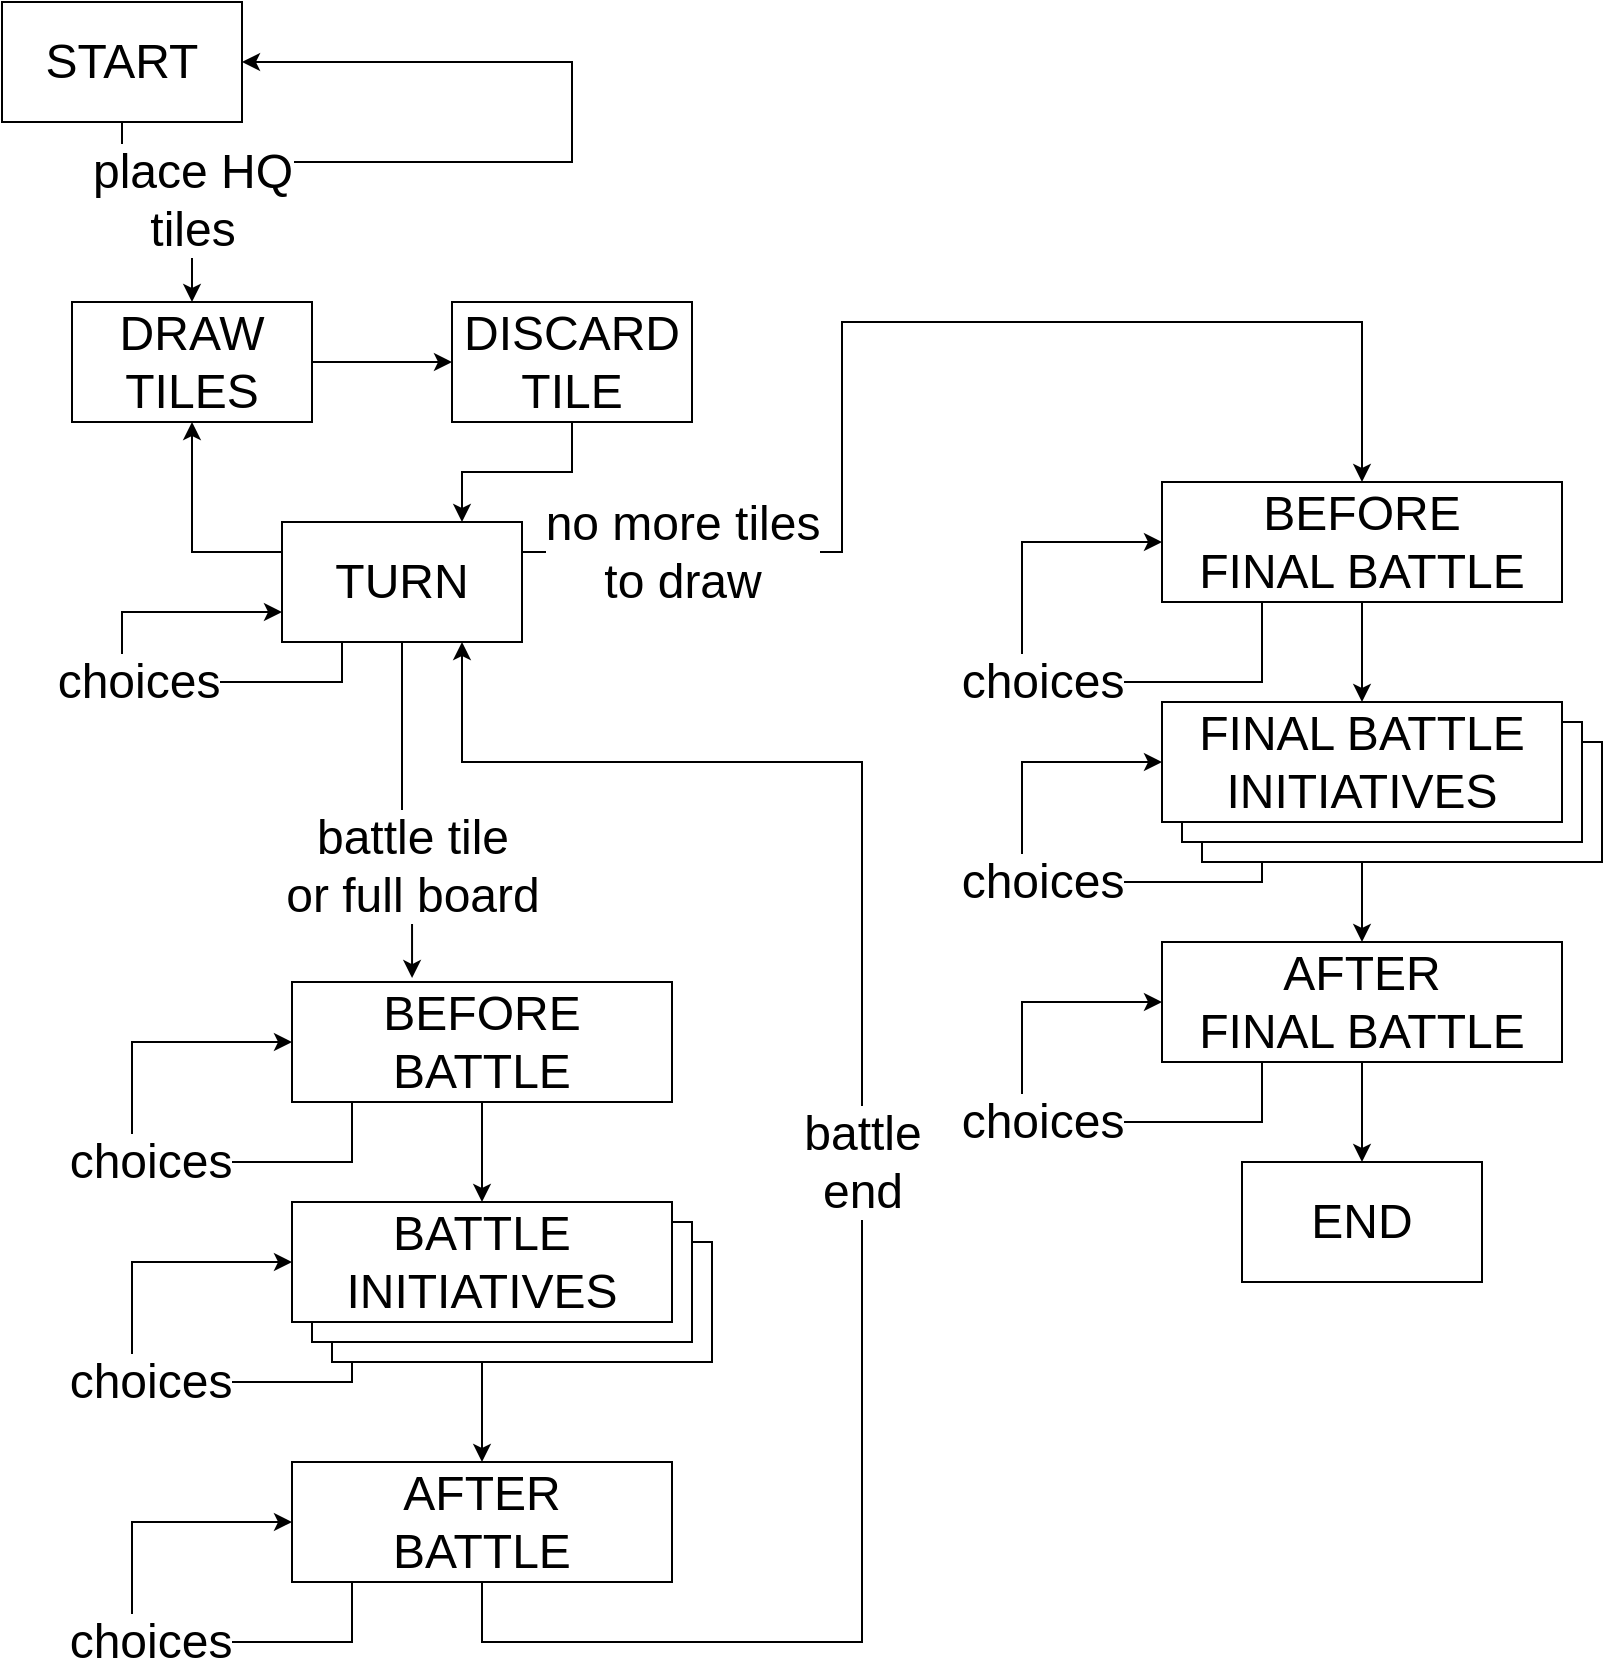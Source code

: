 <mxfile version="13.3.9" type="device"><diagram id="UBJmwYKqOdvfG3LlPTno" name="Page-1"><mxGraphModel dx="1119" dy="934" grid="1" gridSize="10" guides="1" tooltips="1" connect="1" arrows="1" fold="1" page="1" pageScale="1" pageWidth="827" pageHeight="900" math="0" shadow="0"><root><mxCell id="0"/><mxCell id="1" parent="0"/><mxCell id="m44o3vR1UFn9PIo1_9zR-35" style="edgeStyle=orthogonalEdgeStyle;rounded=0;orthogonalLoop=1;jettySize=auto;html=1;exitX=0.5;exitY=1;exitDx=0;exitDy=0;entryX=0.5;entryY=0;entryDx=0;entryDy=0;labelBackgroundColor=#ffffff;fontSize=24;" edge="1" parent="1" source="m44o3vR1UFn9PIo1_9zR-8" target="m44o3vR1UFn9PIo1_9zR-9"><mxGeometry relative="1" as="geometry"/></mxCell><mxCell id="m44o3vR1UFn9PIo1_9zR-34" style="edgeStyle=orthogonalEdgeStyle;rounded=0;orthogonalLoop=1;jettySize=auto;html=1;exitX=0.5;exitY=1;exitDx=0;exitDy=0;entryX=0.5;entryY=0;entryDx=0;entryDy=0;labelBackgroundColor=#ffffff;fontSize=24;" edge="1" parent="1" source="m44o3vR1UFn9PIo1_9zR-17" target="m44o3vR1UFn9PIo1_9zR-18"><mxGeometry relative="1" as="geometry"/></mxCell><mxCell id="m44o3vR1UFn9PIo1_9zR-14" value="choices" style="edgeStyle=orthogonalEdgeStyle;rounded=0;orthogonalLoop=1;jettySize=auto;html=1;exitX=0.25;exitY=1;exitDx=0;exitDy=0;entryX=0;entryY=0.5;entryDx=0;entryDy=0;labelBackgroundColor=#ffffff;fontSize=24;" edge="1" parent="1" source="m44o3vR1UFn9PIo1_9zR-8" target="m44o3vR1UFn9PIo1_9zR-8"><mxGeometry relative="1" as="geometry"><Array as="points"><mxPoint x="189" y="700"/><mxPoint x="189" y="730"/><mxPoint x="79" y="730"/><mxPoint x="79" y="670"/></Array></mxGeometry></mxCell><mxCell id="m44o3vR1UFn9PIo1_9zR-26" value="choices" style="edgeStyle=orthogonalEdgeStyle;rounded=0;orthogonalLoop=1;jettySize=auto;html=1;exitX=0.25;exitY=1;exitDx=0;exitDy=0;entryX=0;entryY=0.5;entryDx=0;entryDy=0;labelBackgroundColor=#ffffff;fontSize=24;" edge="1" parent="1" source="m44o3vR1UFn9PIo1_9zR-17" target="m44o3vR1UFn9PIo1_9zR-17"><mxGeometry relative="1" as="geometry"><Array as="points"><mxPoint x="644" y="480"/><mxPoint x="524" y="480"/><mxPoint x="524" y="420"/></Array></mxGeometry></mxCell><mxCell id="m44o3vR1UFn9PIo1_9zR-33" value="&lt;div&gt;&lt;br&gt;&lt;/div&gt;" style="rounded=0;whiteSpace=wrap;html=1;fontSize=24;" vertex="1" parent="1"><mxGeometry x="614" y="410" width="200" height="60" as="geometry"/></mxCell><mxCell id="m44o3vR1UFn9PIo1_9zR-32" value="&lt;div&gt;&lt;br&gt;&lt;/div&gt;" style="rounded=0;whiteSpace=wrap;html=1;fontSize=24;" vertex="1" parent="1"><mxGeometry x="604" y="400" width="200" height="60" as="geometry"/></mxCell><mxCell id="m44o3vR1UFn9PIo1_9zR-31" value="&lt;div&gt;&lt;br&gt;&lt;/div&gt;" style="rounded=0;whiteSpace=wrap;html=1;fontSize=24;" vertex="1" parent="1"><mxGeometry x="179" y="660" width="190" height="60" as="geometry"/></mxCell><mxCell id="m44o3vR1UFn9PIo1_9zR-30" value="&lt;div&gt;&lt;br&gt;&lt;/div&gt;" style="rounded=0;whiteSpace=wrap;html=1;fontSize=24;" vertex="1" parent="1"><mxGeometry x="169" y="650" width="190" height="60" as="geometry"/></mxCell><mxCell id="m44o3vR1UFn9PIo1_9zR-5" style="edgeStyle=orthogonalEdgeStyle;rounded=0;orthogonalLoop=1;jettySize=auto;html=1;exitX=0.5;exitY=1;exitDx=0;exitDy=0;entryX=1;entryY=0.5;entryDx=0;entryDy=0;fontSize=24;" edge="1" parent="1" source="m44o3vR1UFn9PIo1_9zR-1" target="m44o3vR1UFn9PIo1_9zR-1"><mxGeometry relative="1" as="geometry"><Array as="points"><mxPoint x="74" y="120"/><mxPoint x="299" y="120"/><mxPoint x="299" y="70"/></Array></mxGeometry></mxCell><mxCell id="m44o3vR1UFn9PIo1_9zR-4" value="&lt;div&gt;place HQ&lt;/div&gt;&lt;div&gt;tiles&lt;br&gt;&lt;/div&gt;" style="edgeStyle=orthogonalEdgeStyle;rounded=0;orthogonalLoop=1;jettySize=auto;html=1;exitX=0.5;exitY=1;exitDx=0;exitDy=0;fontSize=24;labelBackgroundColor=#ffffff;entryX=0.5;entryY=0;entryDx=0;entryDy=0;" edge="1" parent="1" source="m44o3vR1UFn9PIo1_9zR-1" target="m44o3vR1UFn9PIo1_9zR-2"><mxGeometry x="0.172" relative="1" as="geometry"><mxPoint x="109" y="240" as="targetPoint"/><Array as="points"><mxPoint x="74" y="120"/><mxPoint x="109" y="120"/></Array><mxPoint as="offset"/></mxGeometry></mxCell><mxCell id="m44o3vR1UFn9PIo1_9zR-1" value="&lt;font style=&quot;font-size: 24px;&quot;&gt;START&lt;/font&gt;" style="rounded=0;whiteSpace=wrap;html=1;fontSize=24;" vertex="1" parent="1"><mxGeometry x="14" y="40" width="120" height="60" as="geometry"/></mxCell><mxCell id="m44o3vR1UFn9PIo1_9zR-21" value="no more tiles&lt;br&gt;to draw" style="edgeStyle=orthogonalEdgeStyle;rounded=0;orthogonalLoop=1;jettySize=auto;html=1;labelBackgroundColor=#ffffff;fontSize=24;exitX=1;exitY=0.25;exitDx=0;exitDy=0;" edge="1" parent="1" source="m44o3vR1UFn9PIo1_9zR-37" target="m44o3vR1UFn9PIo1_9zR-16"><mxGeometry x="-0.74" relative="1" as="geometry"><mxPoint x="464" y="170" as="sourcePoint"/><Array as="points"><mxPoint x="434" y="315"/><mxPoint x="434" y="200"/><mxPoint x="694" y="200"/></Array><mxPoint as="offset"/></mxGeometry></mxCell><mxCell id="m44o3vR1UFn9PIo1_9zR-29" value="battle tile&lt;br&gt;or full board" style="edgeStyle=orthogonalEdgeStyle;rounded=0;orthogonalLoop=1;jettySize=auto;html=1;entryX=0.316;entryY=-0.033;entryDx=0;entryDy=0;entryPerimeter=0;labelBackgroundColor=#ffffff;fontSize=24;exitX=0.5;exitY=1;exitDx=0;exitDy=0;" edge="1" parent="1" source="m44o3vR1UFn9PIo1_9zR-37" target="m44o3vR1UFn9PIo1_9zR-3"><mxGeometry x="0.351" relative="1" as="geometry"><mxPoint x="219" y="380" as="sourcePoint"/><mxPoint as="offset"/></mxGeometry></mxCell><mxCell id="m44o3vR1UFn9PIo1_9zR-40" style="edgeStyle=orthogonalEdgeStyle;rounded=0;orthogonalLoop=1;jettySize=auto;html=1;exitX=1;exitY=0.5;exitDx=0;exitDy=0;entryX=0;entryY=0.5;entryDx=0;entryDy=0;labelBackgroundColor=#ffffff;fontSize=24;" edge="1" parent="1" source="m44o3vR1UFn9PIo1_9zR-2" target="m44o3vR1UFn9PIo1_9zR-36"><mxGeometry relative="1" as="geometry"/></mxCell><mxCell id="m44o3vR1UFn9PIo1_9zR-2" value="DRAW TILES" style="rounded=0;whiteSpace=wrap;html=1;fontSize=24;" vertex="1" parent="1"><mxGeometry x="49" y="190" width="120" height="60" as="geometry"/></mxCell><mxCell id="m44o3vR1UFn9PIo1_9zR-10" style="edgeStyle=orthogonalEdgeStyle;rounded=0;orthogonalLoop=1;jettySize=auto;html=1;exitX=0.5;exitY=1;exitDx=0;exitDy=0;entryX=0.5;entryY=0;entryDx=0;entryDy=0;labelBackgroundColor=#ffffff;fontSize=24;" edge="1" parent="1" source="m44o3vR1UFn9PIo1_9zR-3" target="m44o3vR1UFn9PIo1_9zR-8"><mxGeometry relative="1" as="geometry"/></mxCell><mxCell id="m44o3vR1UFn9PIo1_9zR-3" value="&lt;div&gt;BEFORE&lt;/div&gt;&lt;div&gt;BATTLE&lt;br&gt;&lt;/div&gt;" style="rounded=0;whiteSpace=wrap;html=1;fontSize=24;" vertex="1" parent="1"><mxGeometry x="159" y="530" width="190" height="60" as="geometry"/></mxCell><mxCell id="m44o3vR1UFn9PIo1_9zR-8" value="BATTLE&lt;br&gt;INITIATIVES" style="rounded=0;whiteSpace=wrap;html=1;fontSize=24;" vertex="1" parent="1"><mxGeometry x="159" y="640" width="190" height="60" as="geometry"/></mxCell><mxCell id="m44o3vR1UFn9PIo1_9zR-12" value="battle&lt;br&gt;end" style="edgeStyle=orthogonalEdgeStyle;rounded=0;orthogonalLoop=1;jettySize=auto;html=1;exitX=0.5;exitY=1;exitDx=0;exitDy=0;labelBackgroundColor=#ffffff;fontSize=24;entryX=0.75;entryY=1;entryDx=0;entryDy=0;" edge="1" parent="1" source="m44o3vR1UFn9PIo1_9zR-9" target="m44o3vR1UFn9PIo1_9zR-37"><mxGeometry relative="1" as="geometry"><mxPoint x="394" y="360" as="targetPoint"/><Array as="points"><mxPoint x="254" y="860"/><mxPoint x="444" y="860"/><mxPoint x="444" y="420"/><mxPoint x="244" y="420"/></Array></mxGeometry></mxCell><mxCell id="m44o3vR1UFn9PIo1_9zR-9" value="AFTER&lt;br&gt;BATTLE" style="rounded=0;whiteSpace=wrap;html=1;fontSize=24;" vertex="1" parent="1"><mxGeometry x="159" y="770" width="190" height="60" as="geometry"/></mxCell><mxCell id="m44o3vR1UFn9PIo1_9zR-13" value="choices" style="edgeStyle=orthogonalEdgeStyle;rounded=0;orthogonalLoop=1;jettySize=auto;html=1;exitX=0.25;exitY=1;exitDx=0;exitDy=0;entryX=0;entryY=0.5;entryDx=0;entryDy=0;labelBackgroundColor=#ffffff;fontSize=24;" edge="1" parent="1" source="m44o3vR1UFn9PIo1_9zR-3" target="m44o3vR1UFn9PIo1_9zR-3"><mxGeometry relative="1" as="geometry"><Array as="points"><mxPoint x="189" y="590"/><mxPoint x="189" y="620"/><mxPoint x="79" y="620"/><mxPoint x="79" y="560"/></Array></mxGeometry></mxCell><mxCell id="m44o3vR1UFn9PIo1_9zR-15" value="choices" style="edgeStyle=orthogonalEdgeStyle;rounded=0;orthogonalLoop=1;jettySize=auto;html=1;exitX=0.25;exitY=1;exitDx=0;exitDy=0;entryX=0;entryY=0.5;entryDx=0;entryDy=0;labelBackgroundColor=#ffffff;fontSize=24;" edge="1" parent="1" source="m44o3vR1UFn9PIo1_9zR-9" target="m44o3vR1UFn9PIo1_9zR-9"><mxGeometry relative="1" as="geometry"><Array as="points"><mxPoint x="189" y="830"/><mxPoint x="189" y="860"/><mxPoint x="79" y="860"/><mxPoint x="79" y="800"/></Array></mxGeometry></mxCell><mxCell id="m44o3vR1UFn9PIo1_9zR-22" style="edgeStyle=orthogonalEdgeStyle;rounded=0;orthogonalLoop=1;jettySize=auto;html=1;exitX=0.5;exitY=1;exitDx=0;exitDy=0;entryX=0.5;entryY=0;entryDx=0;entryDy=0;labelBackgroundColor=#ffffff;fontSize=24;" edge="1" parent="1" source="m44o3vR1UFn9PIo1_9zR-16" target="m44o3vR1UFn9PIo1_9zR-17"><mxGeometry relative="1" as="geometry"/></mxCell><mxCell id="m44o3vR1UFn9PIo1_9zR-16" value="BEFORE&lt;br&gt;FINAL BATTLE" style="rounded=0;whiteSpace=wrap;html=1;fontSize=24;" vertex="1" parent="1"><mxGeometry x="594" y="280" width="200" height="60" as="geometry"/></mxCell><mxCell id="m44o3vR1UFn9PIo1_9zR-17" value="FINAL BATTLE&lt;br&gt;INITIATIVES" style="rounded=0;whiteSpace=wrap;html=1;fontSize=24;" vertex="1" parent="1"><mxGeometry x="594" y="390" width="200" height="60" as="geometry"/></mxCell><mxCell id="m44o3vR1UFn9PIo1_9zR-24" style="edgeStyle=orthogonalEdgeStyle;rounded=0;orthogonalLoop=1;jettySize=auto;html=1;exitX=0.5;exitY=1;exitDx=0;exitDy=0;entryX=0.5;entryY=0;entryDx=0;entryDy=0;labelBackgroundColor=#ffffff;fontSize=24;" edge="1" parent="1" source="m44o3vR1UFn9PIo1_9zR-18" target="m44o3vR1UFn9PIo1_9zR-19"><mxGeometry relative="1" as="geometry"/></mxCell><mxCell id="m44o3vR1UFn9PIo1_9zR-18" value="AFTER&lt;br&gt;FINAL BATTLE" style="rounded=0;whiteSpace=wrap;html=1;fontSize=24;" vertex="1" parent="1"><mxGeometry x="594" y="510" width="200" height="60" as="geometry"/></mxCell><mxCell id="m44o3vR1UFn9PIo1_9zR-19" value="END" style="rounded=0;whiteSpace=wrap;html=1;fontSize=24;" vertex="1" parent="1"><mxGeometry x="634" y="620" width="120" height="60" as="geometry"/></mxCell><mxCell id="m44o3vR1UFn9PIo1_9zR-25" value="choices" style="edgeStyle=orthogonalEdgeStyle;rounded=0;orthogonalLoop=1;jettySize=auto;html=1;exitX=0.25;exitY=1;exitDx=0;exitDy=0;entryX=0;entryY=0.5;entryDx=0;entryDy=0;labelBackgroundColor=#ffffff;fontSize=24;" edge="1" parent="1" source="m44o3vR1UFn9PIo1_9zR-16" target="m44o3vR1UFn9PIo1_9zR-16"><mxGeometry relative="1" as="geometry"><Array as="points"><mxPoint x="644" y="380"/><mxPoint x="524" y="380"/><mxPoint x="524" y="310"/></Array></mxGeometry></mxCell><mxCell id="m44o3vR1UFn9PIo1_9zR-27" value="choices" style="edgeStyle=orthogonalEdgeStyle;rounded=0;orthogonalLoop=1;jettySize=auto;html=1;exitX=0.25;exitY=1;exitDx=0;exitDy=0;entryX=0;entryY=0.5;entryDx=0;entryDy=0;labelBackgroundColor=#ffffff;fontSize=24;" edge="1" parent="1" source="m44o3vR1UFn9PIo1_9zR-18" target="m44o3vR1UFn9PIo1_9zR-18"><mxGeometry relative="1" as="geometry"><Array as="points"><mxPoint x="644" y="600"/><mxPoint x="524" y="600"/><mxPoint x="524" y="540"/></Array></mxGeometry></mxCell><mxCell id="m44o3vR1UFn9PIo1_9zR-41" style="edgeStyle=orthogonalEdgeStyle;rounded=0;orthogonalLoop=1;jettySize=auto;html=1;exitX=0.5;exitY=1;exitDx=0;exitDy=0;entryX=0.75;entryY=0;entryDx=0;entryDy=0;labelBackgroundColor=#ffffff;fontSize=24;" edge="1" parent="1" source="m44o3vR1UFn9PIo1_9zR-36" target="m44o3vR1UFn9PIo1_9zR-37"><mxGeometry relative="1" as="geometry"/></mxCell><mxCell id="m44o3vR1UFn9PIo1_9zR-36" value="DISCARD TILE" style="rounded=0;whiteSpace=wrap;html=1;fontSize=24;" vertex="1" parent="1"><mxGeometry x="239" y="190" width="120" height="60" as="geometry"/></mxCell><mxCell id="m44o3vR1UFn9PIo1_9zR-39" style="edgeStyle=orthogonalEdgeStyle;rounded=0;orthogonalLoop=1;jettySize=auto;html=1;exitX=0;exitY=0.25;exitDx=0;exitDy=0;entryX=0.5;entryY=1;entryDx=0;entryDy=0;labelBackgroundColor=#ffffff;fontSize=24;" edge="1" parent="1" source="m44o3vR1UFn9PIo1_9zR-37" target="m44o3vR1UFn9PIo1_9zR-2"><mxGeometry relative="1" as="geometry"/></mxCell><mxCell id="m44o3vR1UFn9PIo1_9zR-37" value="TURN" style="rounded=0;whiteSpace=wrap;html=1;fontSize=24;" vertex="1" parent="1"><mxGeometry x="154" y="300" width="120" height="60" as="geometry"/></mxCell><mxCell id="m44o3vR1UFn9PIo1_9zR-38" value="choices" style="edgeStyle=orthogonalEdgeStyle;rounded=0;orthogonalLoop=1;jettySize=auto;html=1;exitX=0.25;exitY=1;exitDx=0;exitDy=0;entryX=0;entryY=0.75;entryDx=0;entryDy=0;labelBackgroundColor=#ffffff;fontSize=24;" edge="1" parent="1" source="m44o3vR1UFn9PIo1_9zR-37" target="m44o3vR1UFn9PIo1_9zR-37"><mxGeometry relative="1" as="geometry"><Array as="points"><mxPoint x="184" y="380"/><mxPoint x="74" y="380"/><mxPoint x="74" y="345"/></Array></mxGeometry></mxCell></root></mxGraphModel></diagram></mxfile>